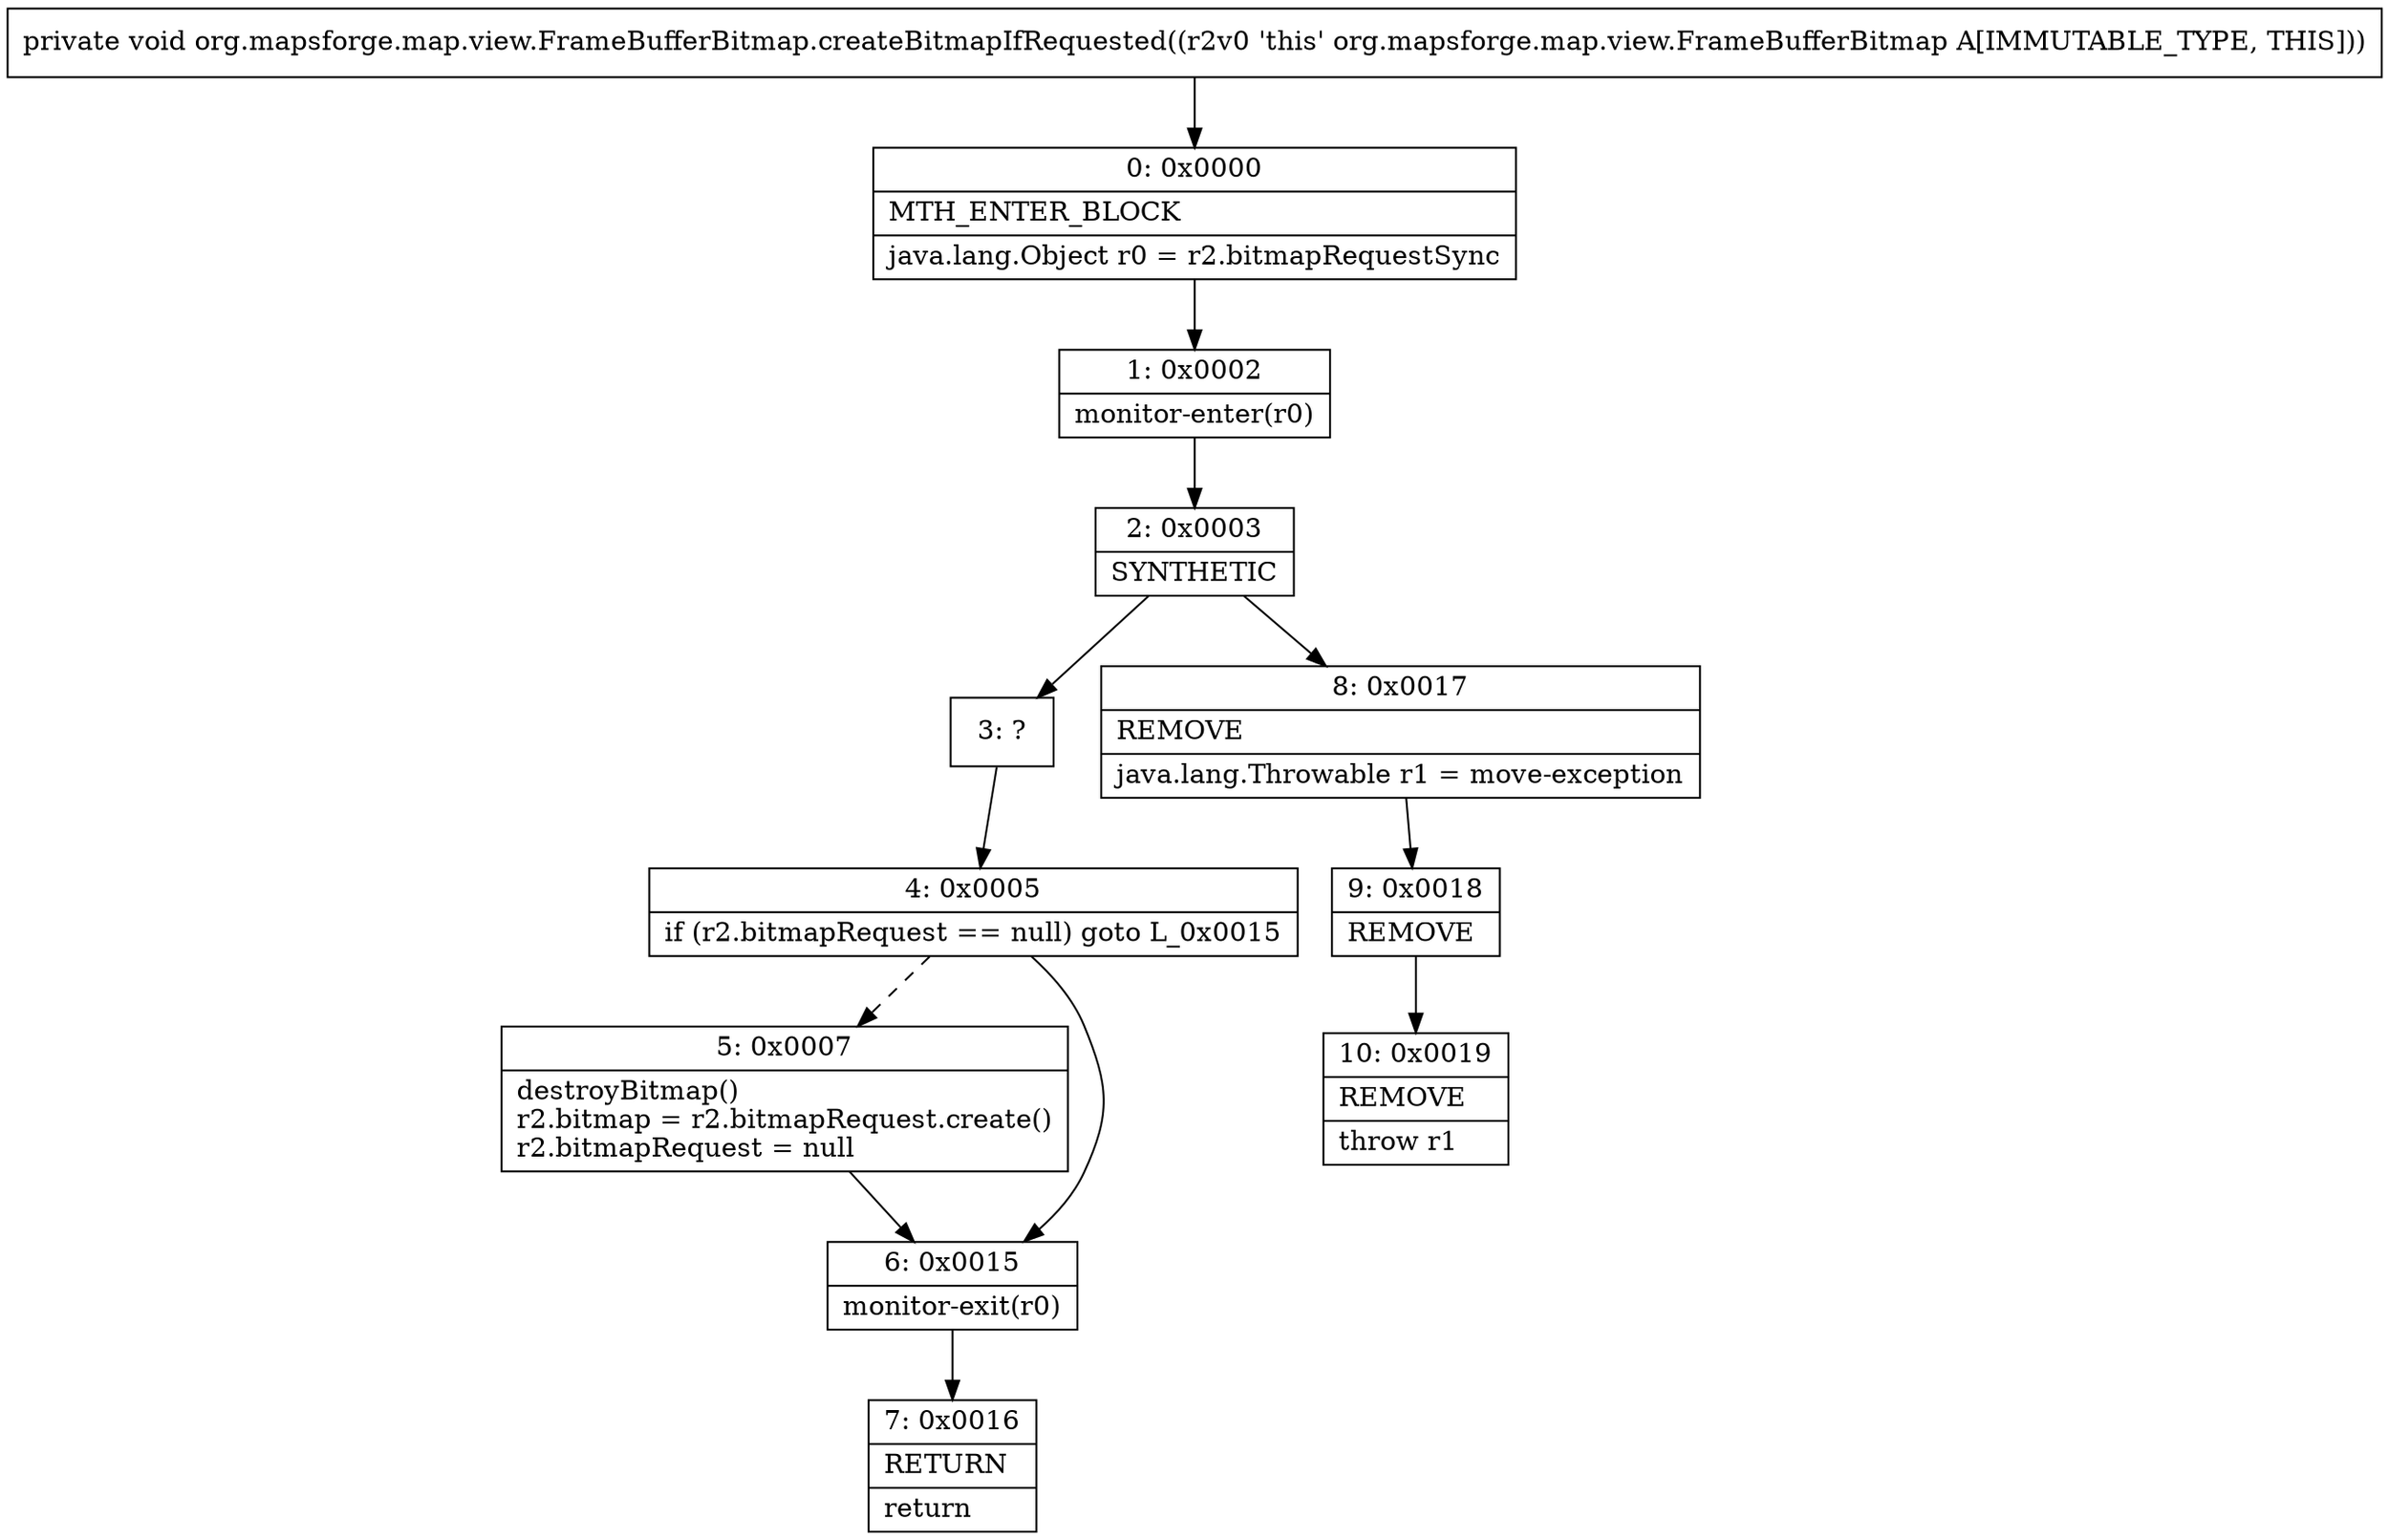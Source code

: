 digraph "CFG fororg.mapsforge.map.view.FrameBufferBitmap.createBitmapIfRequested()V" {
Node_0 [shape=record,label="{0\:\ 0x0000|MTH_ENTER_BLOCK\l|java.lang.Object r0 = r2.bitmapRequestSync\l}"];
Node_1 [shape=record,label="{1\:\ 0x0002|monitor\-enter(r0)\l}"];
Node_2 [shape=record,label="{2\:\ 0x0003|SYNTHETIC\l}"];
Node_3 [shape=record,label="{3\:\ ?}"];
Node_4 [shape=record,label="{4\:\ 0x0005|if (r2.bitmapRequest == null) goto L_0x0015\l}"];
Node_5 [shape=record,label="{5\:\ 0x0007|destroyBitmap()\lr2.bitmap = r2.bitmapRequest.create()\lr2.bitmapRequest = null\l}"];
Node_6 [shape=record,label="{6\:\ 0x0015|monitor\-exit(r0)\l}"];
Node_7 [shape=record,label="{7\:\ 0x0016|RETURN\l|return\l}"];
Node_8 [shape=record,label="{8\:\ 0x0017|REMOVE\l|java.lang.Throwable r1 = move\-exception\l}"];
Node_9 [shape=record,label="{9\:\ 0x0018|REMOVE\l}"];
Node_10 [shape=record,label="{10\:\ 0x0019|REMOVE\l|throw r1\l}"];
MethodNode[shape=record,label="{private void org.mapsforge.map.view.FrameBufferBitmap.createBitmapIfRequested((r2v0 'this' org.mapsforge.map.view.FrameBufferBitmap A[IMMUTABLE_TYPE, THIS])) }"];
MethodNode -> Node_0;
Node_0 -> Node_1;
Node_1 -> Node_2;
Node_2 -> Node_3;
Node_2 -> Node_8;
Node_3 -> Node_4;
Node_4 -> Node_5[style=dashed];
Node_4 -> Node_6;
Node_5 -> Node_6;
Node_6 -> Node_7;
Node_8 -> Node_9;
Node_9 -> Node_10;
}

